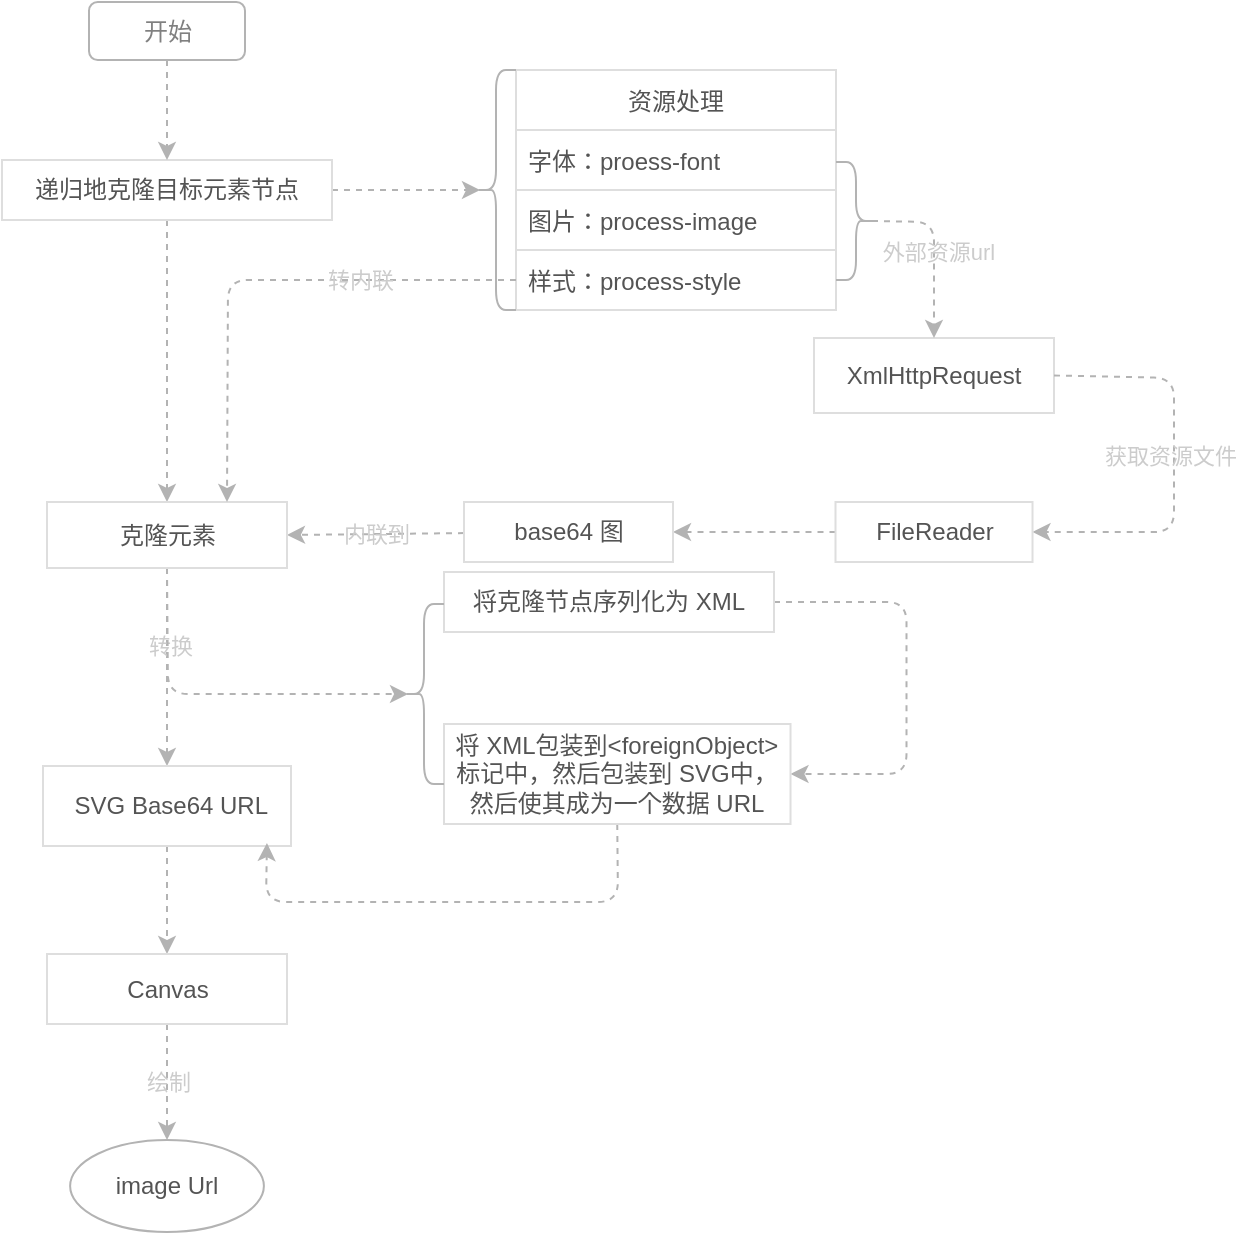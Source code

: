 <mxfile>
    <diagram id="GuzQfGuWI9vkjRt0VNdA" name="第 1 页">
        <mxGraphModel dx="773" dy="652" grid="0" gridSize="10" guides="1" tooltips="1" connect="1" arrows="1" fold="1" page="1" pageScale="1" pageWidth="1169" pageHeight="827" background="#FFFFFF" math="0" shadow="0">
            <root>
                <mxCell id="0"/>
                <mxCell id="1" parent="0"/>
                <mxCell id="82" style="edgeStyle=none;html=1;shadow=0;labelBackgroundColor=none;fontColor=#FF9999;strokeColor=#B3B3B3;entryX=0.1;entryY=0.5;entryDx=0;entryDy=0;entryPerimeter=0;dashed=1;" parent="1" source="3" target="86" edge="1">
                    <mxGeometry relative="1" as="geometry">
                        <mxPoint x="418" y="115" as="targetPoint"/>
                    </mxGeometry>
                </mxCell>
                <mxCell id="85" value="" style="edgeStyle=none;html=1;shadow=0;labelBackgroundColor=none;fontColor=#FF9999;strokeColor=#B3B3B3;dashed=1;" parent="1" source="3" target="84" edge="1">
                    <mxGeometry relative="1" as="geometry"/>
                </mxCell>
                <mxCell id="3" value="递归地克隆目标元素节点" style="rounded=0;whiteSpace=wrap;fillColor=#FFFFFF;strokeColor=#DEDEDE;fontColor=#545454;shadow=0;gradientColor=none;imageAspect=1;" parent="1" vertex="1">
                    <mxGeometry x="220" y="100" width="165" height="30" as="geometry"/>
                </mxCell>
                <mxCell id="28" value="" style="edgeStyle=none;html=1;strokeColor=#B3B3B3;entryX=0.5;entryY=0;entryDx=0;entryDy=0;shadow=0;exitX=0.5;exitY=1;exitDx=0;exitDy=0;dashed=1;" parent="1" source="84" target="15" edge="1">
                    <mxGeometry relative="1" as="geometry">
                        <mxPoint x="306" y="274" as="sourcePoint"/>
                    </mxGeometry>
                </mxCell>
                <mxCell id="108" value="转换" style="edgeLabel;html=1;align=center;verticalAlign=middle;resizable=0;points=[];fontColor=#CCCCCC;labelBackgroundColor=none;" parent="28" vertex="1" connectable="0">
                    <mxGeometry x="-0.22" y="1" relative="1" as="geometry">
                        <mxPoint as="offset"/>
                    </mxGeometry>
                </mxCell>
                <mxCell id="111" value="&lt;div style=&quot;color: rgb(212 , 212 , 212) ; font-family: &amp;#34;menlo&amp;#34; , &amp;#34;monaco&amp;#34; , &amp;#34;courier new&amp;#34; , monospace ; font-size: 12px ; line-height: 18px&quot;&gt;&lt;br&gt;&lt;/div&gt;" style="edgeStyle=none;html=1;shadow=0;labelBackgroundColor=none;fontColor=#FF9999;strokeColor=#B3B3B3;dashed=1;" parent="1" source="15" target="110" edge="1">
                    <mxGeometry relative="1" as="geometry"/>
                </mxCell>
                <mxCell id="113" style="edgeStyle=none;html=1;exitX=0.5;exitY=1;exitDx=0;exitDy=0;entryX=0.1;entryY=0.5;entryDx=0;entryDy=0;entryPerimeter=0;shadow=0;labelBackgroundColor=none;fontColor=#FF9999;strokeColor=#B3B3B3;dashed=1;" parent="1" source="84" target="41" edge="1">
                    <mxGeometry relative="1" as="geometry">
                        <Array as="points">
                            <mxPoint x="303" y="367"/>
                        </Array>
                    </mxGeometry>
                </mxCell>
                <mxCell id="15" value="&amp;nbsp;SVG Base64 URL" style="rounded=0;whiteSpace=wrap;fillColor=#FFFFFF;strokeColor=#DEDEDE;fontColor=#545454;html=1;shadow=0;" parent="1" vertex="1">
                    <mxGeometry x="240.5" y="403" width="124" height="40" as="geometry"/>
                </mxCell>
                <mxCell id="99" style="edgeStyle=none;html=1;exitX=1;exitY=0.5;exitDx=0;exitDy=0;shadow=0;labelBackgroundColor=none;fontColor=#FF9999;strokeColor=#B3B3B3;entryX=1;entryY=0.5;entryDx=0;entryDy=0;dashed=1;" parent="1" source="38" target="39" edge="1">
                    <mxGeometry relative="1" as="geometry">
                        <mxPoint x="672.25" y="414" as="targetPoint"/>
                        <Array as="points">
                            <mxPoint x="672.25" y="321"/>
                            <mxPoint x="672.25" y="355"/>
                            <mxPoint x="672.25" y="407"/>
                        </Array>
                    </mxGeometry>
                </mxCell>
                <mxCell id="38" value="将克隆节点序列化为 XML" style="rounded=0;whiteSpace=wrap;fillColor=#FFFFFF;strokeColor=#DEDEDE;fontColor=#545454;html=1;shadow=0;" parent="1" vertex="1">
                    <mxGeometry x="441" y="306" width="165" height="30" as="geometry"/>
                </mxCell>
                <mxCell id="114" style="edgeStyle=none;html=1;exitX=0.5;exitY=1;exitDx=0;exitDy=0;entryX=0.903;entryY=0.963;entryDx=0;entryDy=0;entryPerimeter=0;shadow=0;labelBackgroundColor=none;fontColor=#FF9999;strokeColor=#B3B3B3;dashed=1;" parent="1" source="39" target="15" edge="1">
                    <mxGeometry relative="1" as="geometry">
                        <Array as="points">
                            <mxPoint x="528" y="471"/>
                            <mxPoint x="352" y="471"/>
                        </Array>
                    </mxGeometry>
                </mxCell>
                <mxCell id="39" value="将 XML包装到&amp;lt;foreignObject&amp;gt;标记中，然后包装到 SVG中，然后使其成为一个数据 URL" style="rounded=0;whiteSpace=wrap;fillColor=#FFFFFF;strokeColor=#DEDEDE;fontColor=#545454;html=1;shadow=0;" parent="1" vertex="1">
                    <mxGeometry x="441" y="382" width="173.25" height="50" as="geometry"/>
                </mxCell>
                <mxCell id="41" value="" style="shape=curlyBracket;whiteSpace=wrap;html=1;rounded=1;shadow=0;fontFamily=Helvetica;fontSize=12;fontColor=#545454;strokeColor=#B3B3B3;fillColor=none;gradientColor=none;" parent="1" vertex="1">
                    <mxGeometry x="421" y="322" width="20" height="90" as="geometry"/>
                </mxCell>
                <mxCell id="44" value="XmlHttpRequest" style="rounded=0;whiteSpace=wrap;fillColor=#FFFFFF;strokeColor=#DEDEDE;fontColor=#545454;shadow=0;gradientColor=none;imageAspect=1;" parent="1" vertex="1">
                    <mxGeometry x="626" y="189" width="120" height="37.5" as="geometry"/>
                </mxCell>
                <mxCell id="75" value="" style="edgeStyle=none;html=1;shadow=0;labelBackgroundColor=none;fontColor=#808080;strokeColor=#B3B3B3;entryX=1;entryY=0.5;entryDx=0;entryDy=0;exitX=1;exitY=0.5;exitDx=0;exitDy=0;dashed=1;" parent="1" source="44" target="54" edge="1">
                    <mxGeometry relative="1" as="geometry">
                        <mxPoint x="759" y="209" as="sourcePoint"/>
                        <Array as="points">
                            <mxPoint x="806" y="209"/>
                            <mxPoint x="806" y="286"/>
                        </Array>
                    </mxGeometry>
                </mxCell>
                <mxCell id="76" value="&lt;span style=&quot;&quot;&gt;获取资源文件&lt;/span&gt;" style="edgeLabel;html=1;align=center;verticalAlign=middle;resizable=0;points=[];fontColor=#CCCCCC;labelBackgroundColor=none;" parent="75" vertex="1" connectable="0">
                    <mxGeometry x="-0.05" y="-2" relative="1" as="geometry">
                        <mxPoint as="offset"/>
                    </mxGeometry>
                </mxCell>
                <mxCell id="78" value="" style="edgeStyle=none;html=1;shadow=0;labelBackgroundColor=none;fontColor=#FF9999;strokeColor=#B3B3B3;dashed=1;" parent="1" source="54" target="77" edge="1">
                    <mxGeometry relative="1" as="geometry"/>
                </mxCell>
                <mxCell id="54" value=" FileReader " style="rounded=0;whiteSpace=wrap;fillColor=#FFFFFF;strokeColor=#DEDEDE;fontColor=#545454;shadow=0;gradientColor=none;imageAspect=1;" parent="1" vertex="1">
                    <mxGeometry x="636.75" y="271" width="98.5" height="30" as="geometry"/>
                </mxCell>
                <mxCell id="69" value="" style="group" parent="1" vertex="1" connectable="0">
                    <mxGeometry x="477" y="55" width="180" height="120" as="geometry"/>
                </mxCell>
                <mxCell id="6" value="资源处理" style="swimlane;fontStyle=0;childLayout=stackLayout;horizontal=1;startSize=30;horizontalStack=0;resizeParent=1;resizeParentMax=0;resizeLast=0;collapsible=1;marginBottom=0;fillColor=#FFFFFF;strokeColor=#DEDEDE;fontColor=#545454;shadow=0;" parent="69" vertex="1">
                    <mxGeometry width="160" height="120" as="geometry">
                        <mxRectangle width="60" height="30" as="alternateBounds"/>
                    </mxGeometry>
                </mxCell>
                <mxCell id="7" value="字体：proess-font" style="text;fillColor=#FFFFFF;align=left;verticalAlign=middle;spacingLeft=4;spacingRight=4;overflow=hidden;points=[[0,0.5],[1,0.5]];portConstraint=eastwest;rotatable=0;strokeColor=#DEDEDE;fontColor=#545454;shadow=0;" parent="6" vertex="1">
                    <mxGeometry y="30" width="160" height="30" as="geometry"/>
                </mxCell>
                <mxCell id="8" value="图片：process-image" style="text;fillColor=#FFFFFF;align=left;verticalAlign=middle;spacingLeft=4;spacingRight=4;overflow=hidden;points=[[0,0.5],[1,0.5]];portConstraint=eastwest;rotatable=0;strokeColor=#DEDEDE;fontColor=#545454;shadow=0;" parent="6" vertex="1">
                    <mxGeometry y="60" width="160" height="30" as="geometry"/>
                </mxCell>
                <mxCell id="9" value="样式：process-style" style="text;fillColor=#FFFFFF;align=left;verticalAlign=middle;spacingLeft=4;spacingRight=4;overflow=hidden;points=[[0,0.5],[1,0.5]];portConstraint=eastwest;rotatable=0;strokeColor=#DEDEDE;fontColor=#545454;shadow=0;" parent="6" vertex="1">
                    <mxGeometry y="90" width="160" height="30" as="geometry"/>
                </mxCell>
                <mxCell id="37" value="" style="shape=curlyBracket;whiteSpace=wrap;html=1;rounded=1;flipH=1;shadow=0;fontFamily=Helvetica;fontSize=12;fontColor=#545454;strokeColor=#B3B3B3;fillColor=none;gradientColor=none;" parent="69" vertex="1">
                    <mxGeometry x="160" y="46" width="20" height="59" as="geometry"/>
                </mxCell>
                <mxCell id="71" value="&lt;span style=&quot;color: rgba(0 , 0 , 0 , 0) ; font-family: monospace ; font-size: 0px&quot;&gt;%3CmxGraphModel%3E%3Croot%3E%3CmxCell%20id%3D%220%22%2F%3E%3CmxCell%20id%3D%221%22%20parent%3D%220%22%2F%3E%3CmxCell%20id%3D%222%22%20value%3D%22%26lt%3Bspan%20style%3D%26quot%3B%26quot%3B%26gt%3B%E8%8E%B7%E5%8F%96%E8%B5%84%E6%BA%90%E6%96%87%E4%BB%B6%26lt%3B%2Fspan%26gt%3B%22%20style%3D%22edgeLabel%3Bhtml%3D1%3Balign%3Dcenter%3BverticalAlign%3Dmiddle%3Bresizable%3D0%3Bpoints%3D%5B%5D%3BfontColor%3D%23FF9999%3BlabelBackgroundColor%3Dnone%3B%22%20vertex%3D%221%22%20connectable%3D%220%22%20parent%3D%221%22%3E%3CmxGeometry%20x%3D%22930%22%20y%3D%22293%22%20as%3D%22geometry%22%2F%3E%3C%2FmxCell%3E%3C%2Froot%3E%3C%2FmxGraphModel%3E&lt;/span&gt;" style="edgeStyle=none;html=1;exitX=0.1;exitY=0.5;exitDx=0;exitDy=0;exitPerimeter=0;entryX=0.5;entryY=0;entryDx=0;entryDy=0;shadow=0;labelBackgroundColor=none;strokeColor=#B3B3B3;dashed=1;" parent="1" source="37" target="44" edge="1">
                    <mxGeometry relative="1" as="geometry">
                        <Array as="points">
                            <mxPoint x="686" y="131"/>
                        </Array>
                    </mxGeometry>
                </mxCell>
                <mxCell id="79" value="&lt;span style=&quot;color: rgba(0 , 0 , 0 , 0) ; font-family: monospace ; font-size: 0px&quot;&gt;%3CmxGraphModel%3E%3Croot%3E%3CmxCell%20id%3D%220%22%2F%3E%3CmxCell%20id%3D%221%22%20parent%3D%220%22%2F%3E%3CmxCell%20id%3D%222%22%20value%3D%22%26lt%3Bspan%20style%3D%26quot%3B%26quot%3B%26gt%3B%E8%8E%B7%E5%8F%96%E8%B5%84%E6%BA%90%E6%96%87%E4%BB%B6%26lt%3B%2Fspan%26gt%3B%22%20style%3D%22edgeLabel%3Bhtml%3D1%3Balign%3Dcenter%3BverticalAlign%3Dmiddle%3Bresizable%3D0%3Bpoints%3D%5B%5D%3BfontColor%3D%23FF9999%3BlabelBackgroundColor%3Dnone%3B%22%20vertex%3D%221%22%20connectable%3D%220%22%20parent%3D%221%22%3E%3CmxGeometry%20x%3D%22930%22%20y%3D%22293%22%20as%3D%22geometry%22%2F%3E%3C%2FmxCell%3E%3C%2Froot%3E%3C%2FmxGraphModel%3E&lt;/span&gt;" style="edgeLabel;html=1;align=center;verticalAlign=middle;resizable=0;points=[];fontColor=#FF9999;" parent="71" vertex="1" connectable="0">
                    <mxGeometry x="-0.133" y="-1" relative="1" as="geometry">
                        <mxPoint as="offset"/>
                    </mxGeometry>
                </mxCell>
                <mxCell id="80" value="&lt;span style=&quot;color: rgba(0 , 0 , 0 , 0) ; font-family: monospace ; font-size: 0px&quot;&gt;ww%3CmxGraphModel%3E%3Croot%3E%3CmxCell%20id%3D%220%22%2F%3E%3CmxCell%20id%3D%221%22%20parent%3D%220%22%2F%3E%3CmxCell%20id%3D%222%22%20value%3D%22%26lt%3Bspan%20style%3D%26quot%3B%26quot%3B%26gt%3B%E8%8E%B7%E5%8F%96%E8%B5%84%E6%BA%90%E6%96%87%E4%BB%B6%26lt%3B%2Fspan%26gt%3B%22%20style%3D%22edgeLabel%3Bhtml%3D1%3Balign%3Dcenter%3BverticalAlign%3Dmiddle%3Bresizable%3D0%3Bpoints%3D%5B%5D%3BfontColor%3D%23FF9999%3BlabelBackgroundColor%3Dnone%3B%22%20vertex%3D%221%22%20connectable%3D%220%22%20parent%3D%221%22%3E%3CmxGeometry%20x%3D%22930%22%20y%3D%22293%22%20as%3D%22geometry%22%2F%3E%3C%2FmxCell%3E%3C%2Froot%3E%3C%2FmxGraphModel%3&lt;/span&gt;" style="edgeLabel;html=1;align=center;verticalAlign=middle;resizable=0;points=[];fontColor=#FF9999;" parent="71" vertex="1" connectable="0">
                    <mxGeometry x="-0.121" relative="1" as="geometry">
                        <mxPoint as="offset"/>
                    </mxGeometry>
                </mxCell>
                <mxCell id="81" value="外部资源url" style="edgeLabel;html=1;align=center;verticalAlign=middle;resizable=0;points=[];fontColor=#CCCCCC;labelBackgroundColor=none;" parent="71" vertex="1" connectable="0">
                    <mxGeometry x="0.017" y="2" relative="1" as="geometry">
                        <mxPoint as="offset"/>
                    </mxGeometry>
                </mxCell>
                <mxCell id="73" style="edgeStyle=none;html=1;exitX=0.5;exitY=1;exitDx=0;exitDy=0;entryX=0.5;entryY=0;entryDx=0;entryDy=0;shadow=0;labelBackgroundColor=none;fontColor=#808080;strokeColor=#B3B3B3;dashed=1;" parent="1" source="72" target="3" edge="1">
                    <mxGeometry relative="1" as="geometry"/>
                </mxCell>
                <mxCell id="72" value="开始" style="rounded=1;whiteSpace=wrap;html=1;strokeColor=#B3B3B3;fillColor=none;fontColor=#808080;" parent="1" vertex="1">
                    <mxGeometry x="263.5" y="21" width="78" height="29" as="geometry"/>
                </mxCell>
                <mxCell id="88" value="&lt;font color=&quot;#cccccc&quot;&gt;内联到&lt;/font&gt;" style="edgeStyle=none;html=1;shadow=0;labelBackgroundColor=none;fontColor=#FF9999;strokeColor=#B3B3B3;entryX=1;entryY=0.5;entryDx=0;entryDy=0;dashed=1;" parent="1" source="77" target="84" edge="1">
                    <mxGeometry relative="1" as="geometry">
                        <mxPoint x="424" y="286" as="targetPoint"/>
                    </mxGeometry>
                </mxCell>
                <mxCell id="77" value="base64 图" style="rounded=0;whiteSpace=wrap;fillColor=#FFFFFF;strokeColor=#DEDEDE;fontColor=#545454;shadow=0;gradientColor=none;imageAspect=1;" parent="1" vertex="1">
                    <mxGeometry x="451" y="271" width="104.5" height="30" as="geometry"/>
                </mxCell>
                <mxCell id="84" value="克隆元素" style="whiteSpace=wrap;html=1;fillColor=#FFFFFF;strokeColor=#DEDEDE;fontColor=#545454;rounded=0;shadow=0;gradientColor=none;" parent="1" vertex="1">
                    <mxGeometry x="242.5" y="271" width="120" height="33" as="geometry"/>
                </mxCell>
                <mxCell id="86" value="" style="shape=curlyBracket;whiteSpace=wrap;html=1;rounded=1;labelBackgroundColor=none;fontColor=#FF9999;strokeColor=#B3B3B3;fillColor=none;" parent="1" vertex="1">
                    <mxGeometry x="457" y="55" width="20" height="120" as="geometry"/>
                </mxCell>
                <mxCell id="101" style="edgeStyle=none;html=1;shadow=0;labelBackgroundColor=none;fontColor=#FF9999;strokeColor=#B3B3B3;entryX=0.75;entryY=0;entryDx=0;entryDy=0;dashed=1;" parent="1" source="9" target="84" edge="1">
                    <mxGeometry relative="1" as="geometry">
                        <mxPoint x="305.447" y="270.25" as="targetPoint"/>
                        <Array as="points">
                            <mxPoint x="333" y="160"/>
                        </Array>
                    </mxGeometry>
                </mxCell>
                <mxCell id="102" value="转内联" style="edgeLabel;html=1;align=center;verticalAlign=middle;resizable=0;points=[];fontColor=#CCCCCC;labelBackgroundColor=none;" parent="101" vertex="1" connectable="0">
                    <mxGeometry x="-0.387" relative="1" as="geometry">
                        <mxPoint as="offset"/>
                    </mxGeometry>
                </mxCell>
                <mxCell id="119" value="&lt;font color=&quot;#cccccc&quot;&gt;绘制&lt;/font&gt;" style="edgeStyle=none;html=1;shadow=0;dashed=1;labelBackgroundColor=none;fontColor=#FF9999;strokeColor=#B3B3B3;" parent="1" source="110" target="125" edge="1">
                    <mxGeometry relative="1" as="geometry">
                        <mxPoint x="477.447" y="533.5" as="targetPoint"/>
                    </mxGeometry>
                </mxCell>
                <mxCell id="110" value="Canvas" style="whiteSpace=wrap;html=1;fillColor=#FFFFFF;strokeColor=#DEDEDE;fontColor=#545454;rounded=0;shadow=0;" parent="1" vertex="1">
                    <mxGeometry x="242.5" y="497" width="120" height="35" as="geometry"/>
                </mxCell>
                <mxCell id="125" value="&lt;font color=&quot;#545454&quot; face=&quot;helvetica&quot;&gt;image Url&lt;/font&gt;" style="ellipse;whiteSpace=wrap;html=1;labelBackgroundColor=none;fontColor=#FF9999;strokeColor=#B3B3B3;fillColor=none;" parent="1" vertex="1">
                    <mxGeometry x="254.06" y="590" width="96.89" height="46" as="geometry"/>
                </mxCell>
            </root>
        </mxGraphModel>
    </diagram>
</mxfile>